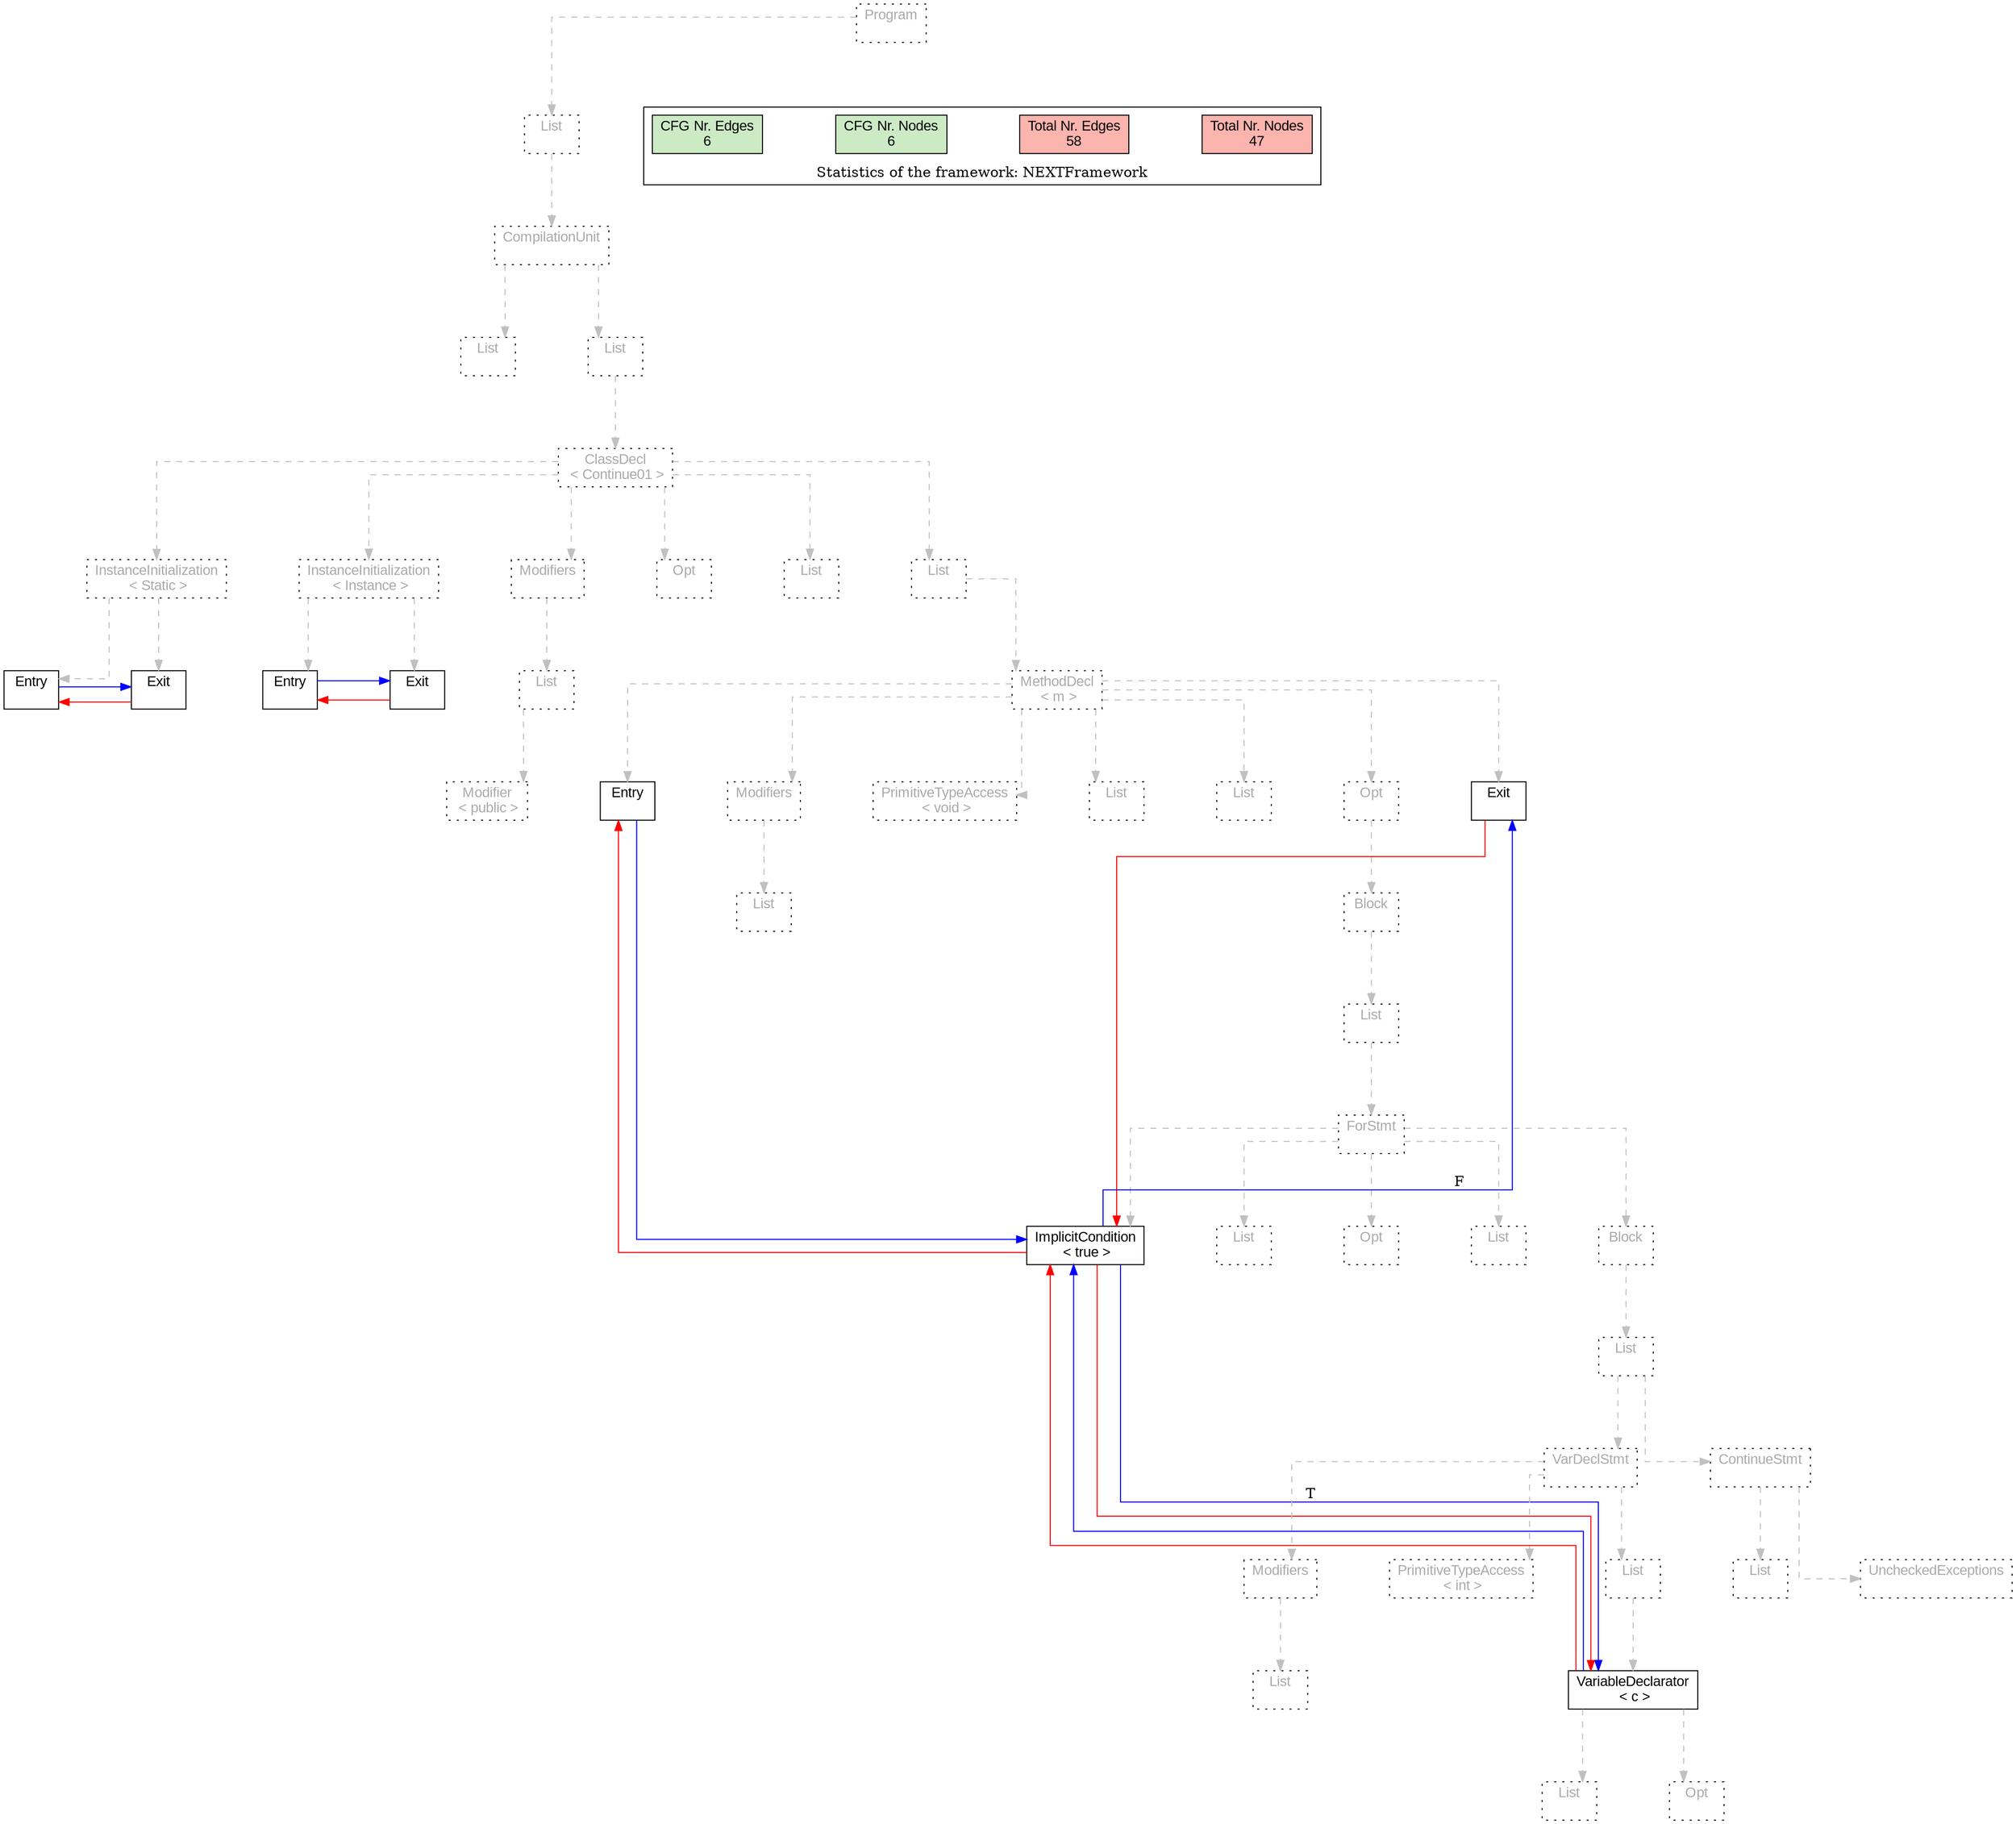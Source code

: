 digraph G {
graph [splines=ortho, nodesep="1", ranksep="1"]
node [shape=rect, fontname=Arial];
{ rank = same; "Program[0]"}
{ rank = same; "List[1]"}
{ rank = same; "CompilationUnit[2]"}
{ rank = same; "List[3]"; "List[4]"}
{ rank = same; "ClassDecl[5]"}
{ rank = same; "Modifiers[22]"; "Opt[25]"; "List[26]"; "List[27]"; "InstanceInitialization[6]"; "InstanceInitialization[14]"}
{ rank = same; "List[23]"; "MethodDecl[28]"; "Entry[7]"; "Exit[8]"; "Entry[15]"; "Exit[16]"}
{ rank = same; "Modifier[24]"; "Entry[29]"; "Modifiers[30]"; "PrimitiveTypeAccess[32]"; "List[33]"; "List[34]"; "Opt[35]"; "Exit[36]"}
{ rank = same; "List[31]"; "Block[36]"}
{ rank = same; "List[37]"}
{ rank = same; "ForStmt[38]"}
{ rank = same; "List[39]"; "Opt[40]"; "List[41]"; "Block[42]"; "ImplicitCondition[55]"}
{ rank = same; "List[43]"}
{ rank = same; "VarDeclStmt[44]"; "ContinueStmt[52]"}
{ rank = same; "Modifiers[45]"; "PrimitiveTypeAccess[47]"; "List[48]"; "List[54]"; "UncheckedExceptions[53]"}
{ rank = same; "List[46]"; "VariableDeclarator[49]"}
{ rank = same; "List[50]"; "Opt[51]"}
"Program[0]" [label="Program\n ", style= dotted   fillcolor="#eeeeee" fontcolor="#aaaaaa"  ]
"List[1]" [label="List\n ", style= dotted   fillcolor="#eeeeee" fontcolor="#aaaaaa"  ]
"CompilationUnit[2]" [label="CompilationUnit\n ", style= dotted   fillcolor="#eeeeee" fontcolor="#aaaaaa"  ]
"List[3]" [label="List\n ", style= dotted   fillcolor="#eeeeee" fontcolor="#aaaaaa"  ]
"List[4]" [label="List\n ", style= dotted   fillcolor="#eeeeee" fontcolor="#aaaaaa"  ]
"ClassDecl[5]" [label="ClassDecl\n < Continue01 >", style= dotted   fillcolor="#eeeeee" fontcolor="#aaaaaa"  ]
"Modifiers[22]" [label="Modifiers\n ", style= dotted   fillcolor="#eeeeee" fontcolor="#aaaaaa"  ]
"List[23]" [label="List\n ", style= dotted   fillcolor="#eeeeee" fontcolor="#aaaaaa"  ]
"Modifier[24]" [label="Modifier\n < public >", style= dotted   fillcolor="#eeeeee" fontcolor="#aaaaaa"  ]
"Opt[25]" [label="Opt\n ", style= dotted   fillcolor="#eeeeee" fontcolor="#aaaaaa"  ]
"List[26]" [label="List\n ", style= dotted   fillcolor="#eeeeee" fontcolor="#aaaaaa"  ]
"List[27]" [label="List\n ", style= dotted   fillcolor="#eeeeee" fontcolor="#aaaaaa"  ]
"MethodDecl[28]" [label="MethodDecl\n < m >", style= dotted   fillcolor="#eeeeee" fontcolor="#aaaaaa"  ]
"Entry[29]" [label="Entry\n ", fillcolor=white   style=filled  ]
"Modifiers[30]" [label="Modifiers\n ", style= dotted   fillcolor="#eeeeee" fontcolor="#aaaaaa"  ]
"List[31]" [label="List\n ", style= dotted   fillcolor="#eeeeee" fontcolor="#aaaaaa"  ]
"PrimitiveTypeAccess[32]" [label="PrimitiveTypeAccess\n < void >", style= dotted   fillcolor="#eeeeee" fontcolor="#aaaaaa"  ]
"List[33]" [label="List\n ", style= dotted   fillcolor="#eeeeee" fontcolor="#aaaaaa"  ]
"List[34]" [label="List\n ", style= dotted   fillcolor="#eeeeee" fontcolor="#aaaaaa"  ]
"Opt[35]" [label="Opt\n ", style= dotted   fillcolor="#eeeeee" fontcolor="#aaaaaa"  ]
"Block[36]" [label="Block\n ", style= dotted   fillcolor="#eeeeee" fontcolor="#aaaaaa"  ]
"List[37]" [label="List\n ", style= dotted   fillcolor="#eeeeee" fontcolor="#aaaaaa"  ]
"ForStmt[38]" [label="ForStmt\n ", style= dotted   fillcolor="#eeeeee" fontcolor="#aaaaaa"  ]
"List[39]" [label="List\n ", style= dotted   fillcolor="#eeeeee" fontcolor="#aaaaaa"  ]
"Opt[40]" [label="Opt\n ", style= dotted   fillcolor="#eeeeee" fontcolor="#aaaaaa"  ]
"List[41]" [label="List\n ", style= dotted   fillcolor="#eeeeee" fontcolor="#aaaaaa"  ]
"Block[42]" [label="Block\n ", style= dotted   fillcolor="#eeeeee" fontcolor="#aaaaaa"  ]
"List[43]" [label="List\n ", style= dotted   fillcolor="#eeeeee" fontcolor="#aaaaaa"  ]
"VarDeclStmt[44]" [label="VarDeclStmt\n ", style= dotted   fillcolor="#eeeeee" fontcolor="#aaaaaa"  ]
"Modifiers[45]" [label="Modifiers\n ", style= dotted   fillcolor="#eeeeee" fontcolor="#aaaaaa"  ]
"List[46]" [label="List\n ", style= dotted   fillcolor="#eeeeee" fontcolor="#aaaaaa"  ]
"PrimitiveTypeAccess[47]" [label="PrimitiveTypeAccess\n < int >", style= dotted   fillcolor="#eeeeee" fontcolor="#aaaaaa"  ]
"List[48]" [label="List\n ", style= dotted   fillcolor="#eeeeee" fontcolor="#aaaaaa"  ]
"VariableDeclarator[49]" [label="VariableDeclarator\n < c >", fillcolor=white   style=filled  ]
"List[50]" [label="List\n ", style= dotted   fillcolor="#eeeeee" fontcolor="#aaaaaa"  ]
"Opt[51]" [label="Opt\n ", style= dotted   fillcolor="#eeeeee" fontcolor="#aaaaaa"  ]
"ContinueStmt[52]" [label="ContinueStmt\n ", style= dotted   fillcolor="#eeeeee" fontcolor="#aaaaaa"  ]
"List[54]" [label="List\n ", style= dotted   fillcolor="#eeeeee" fontcolor="#aaaaaa"  ]
"UncheckedExceptions[53]" [label="UncheckedExceptions\n ", style= dotted   fillcolor="#eeeeee" fontcolor="#aaaaaa"  ]
"ImplicitCondition[55]" [label="ImplicitCondition\n < true >", fillcolor=white   style=filled  ]
"Exit[36]" [label="Exit\n ", fillcolor=white   style=filled  ]
"InstanceInitialization[6]" [label="InstanceInitialization\n < Instance >", style= dotted   fillcolor="#eeeeee" fontcolor="#aaaaaa"  ]
"Entry[7]" [label="Entry\n ", fillcolor=white   style=filled  ]
"Exit[8]" [label="Exit\n ", fillcolor=white   style=filled  ]
"InstanceInitialization[14]" [label="InstanceInitialization\n < Static >", style= dotted   fillcolor="#eeeeee" fontcolor="#aaaaaa"  ]
"Entry[15]" [label="Entry\n ", fillcolor=white   style=filled  ]
"Exit[16]" [label="Exit\n ", fillcolor=white   style=filled  ]
"CompilationUnit[2]" -> "List[3]" [style=dashed, color=gray]
"List[23]" -> "Modifier[24]" [style=dashed, color=gray]
"Modifiers[22]" -> "List[23]" [style=dashed, color=gray]
"ClassDecl[5]" -> "Modifiers[22]" [style=dashed, color=gray]
"ClassDecl[5]" -> "Opt[25]" [style=dashed, color=gray]
"ClassDecl[5]" -> "List[26]" [style=dashed, color=gray]
"MethodDecl[28]" -> "Entry[29]" [style=dashed, color=gray]
"Modifiers[30]" -> "List[31]" [style=dashed, color=gray]
"MethodDecl[28]" -> "Modifiers[30]" [style=dashed, color=gray]
"MethodDecl[28]" -> "PrimitiveTypeAccess[32]" [style=dashed, color=gray]
"MethodDecl[28]" -> "List[33]" [style=dashed, color=gray]
"MethodDecl[28]" -> "List[34]" [style=dashed, color=gray]
"ForStmt[38]" -> "List[39]" [style=dashed, color=gray]
"ForStmt[38]" -> "Opt[40]" [style=dashed, color=gray]
"ForStmt[38]" -> "List[41]" [style=dashed, color=gray]
"Modifiers[45]" -> "List[46]" [style=dashed, color=gray]
"VarDeclStmt[44]" -> "Modifiers[45]" [style=dashed, color=gray]
"VarDeclStmt[44]" -> "PrimitiveTypeAccess[47]" [style=dashed, color=gray]
"VariableDeclarator[49]" -> "List[50]" [style=dashed, color=gray]
"VariableDeclarator[49]" -> "Opt[51]" [style=dashed, color=gray]
"List[48]" -> "VariableDeclarator[49]" [style=dashed, color=gray]
"VarDeclStmt[44]" -> "List[48]" [style=dashed, color=gray]
"List[43]" -> "VarDeclStmt[44]" [style=dashed, color=gray]
"ContinueStmt[52]" -> "List[54]" [style=dashed, color=gray]
"ContinueStmt[52]" -> "UncheckedExceptions[53]" [style=dashed, color=gray]
"List[43]" -> "ContinueStmt[52]" [style=dashed, color=gray]
"Block[42]" -> "List[43]" [style=dashed, color=gray]
"ForStmt[38]" -> "Block[42]" [style=dashed, color=gray]
"ForStmt[38]" -> "ImplicitCondition[55]" [style=dashed, color=gray]
"List[37]" -> "ForStmt[38]" [style=dashed, color=gray]
"Block[36]" -> "List[37]" [style=dashed, color=gray]
"Opt[35]" -> "Block[36]" [style=dashed, color=gray]
"MethodDecl[28]" -> "Opt[35]" [style=dashed, color=gray]
"MethodDecl[28]" -> "Exit[36]" [style=dashed, color=gray]
"List[27]" -> "MethodDecl[28]" [style=dashed, color=gray]
"ClassDecl[5]" -> "List[27]" [style=dashed, color=gray]
"InstanceInitialization[6]" -> "Entry[7]" [style=dashed, color=gray]
"InstanceInitialization[6]" -> "Exit[8]" [style=dashed, color=gray]
"InstanceInitialization[14]" -> "Entry[15]" [style=dashed, color=gray]
"InstanceInitialization[14]" -> "Exit[16]" [style=dashed, color=gray]
"ClassDecl[5]" -> "InstanceInitialization[6]" [style=dashed, color=gray]
"ClassDecl[5]" -> "InstanceInitialization[14]" [style=dashed, color=gray]
"List[4]" -> "ClassDecl[5]" [style=dashed, color=gray]
"CompilationUnit[2]" -> "List[4]" [style=dashed, color=gray]
"List[1]" -> "CompilationUnit[2]" [style=dashed, color=gray]
"Program[0]" -> "List[1]" [style=dashed, color=gray]
"Exit[16]" -> "Entry[15]" [color=red, constraint=false]
"Entry[15]" -> "Exit[16]" [color=blue, constraint=false, xlabel=" "] 
"Exit[8]" -> "Entry[7]" [color=red, constraint=false]
"Entry[7]" -> "Exit[8]" [color=blue, constraint=false, xlabel=" "] 
"VariableDeclarator[49]" -> "ImplicitCondition[55]" [color=blue, constraint=false, xlabel=" "] 
"VariableDeclarator[49]" -> "ImplicitCondition[55]" [color=red, constraint=false]
"Exit[36]" -> "ImplicitCondition[55]" [color=red, constraint=false]
"ImplicitCondition[55]" -> "VariableDeclarator[49]" [color=blue, constraint=false, xlabel="T "] 
"ImplicitCondition[55]" -> "Exit[36]" [color=blue, constraint=false, xlabel="F "] 
"ImplicitCondition[55]" -> "Entry[29]" [color=red, constraint=false]
"ImplicitCondition[55]" -> "VariableDeclarator[49]" [color=red, constraint=false]
"Entry[29]" -> "ImplicitCondition[55]" [color=blue, constraint=false, xlabel=" "] 
"List[3]" -> "List[4]" [style=invis]
"InstanceInitialization[14]" -> "InstanceInitialization[6]" -> "Modifiers[22]" -> "Opt[25]" -> "List[26]" -> "List[27]" [style=invis]
"Entry[29]" -> "Modifiers[30]" -> "PrimitiveTypeAccess[32]" -> "List[33]" -> "List[34]" -> "Opt[35]" -> "Exit[36]" [style=invis]
"List[39]" -> "Opt[40]" -> "List[41]" -> "Block[42]" [style=invis]
"VarDeclStmt[44]" -> "ContinueStmt[52]" [style=invis]
"Modifiers[45]" -> "PrimitiveTypeAccess[47]" -> "List[48]" [style=invis]
"List[50]" -> "Opt[51]" [style=invis]
"Entry[7]" -> "Exit[8]" [style=invis]
"Entry[15]" -> "Exit[16]" [style=invis]

subgraph cluster_legend {
{node [style=filled, fillcolor=1, colorscheme="pastel13"]
Nodes [label="Total Nr. Nodes
47", fillcolor=1]
Edges [label="Total Nr. Edges
58", fillcolor=1]
NodesCFG [label="CFG Nr. Nodes
6", fillcolor=3]
EdgesCFG [label="CFG Nr. Edges
6", fillcolor=3]
Nodes-> "Program[0]" -> NodesCFG  [style="invis"]
Edges -> "Program[0]" ->EdgesCFG [style="invis"]}
label = "Statistics of the framework: NEXTFramework"
style="solid"
ranksep=0.05
nodesep=0.01
labelloc = b
len=2
}}